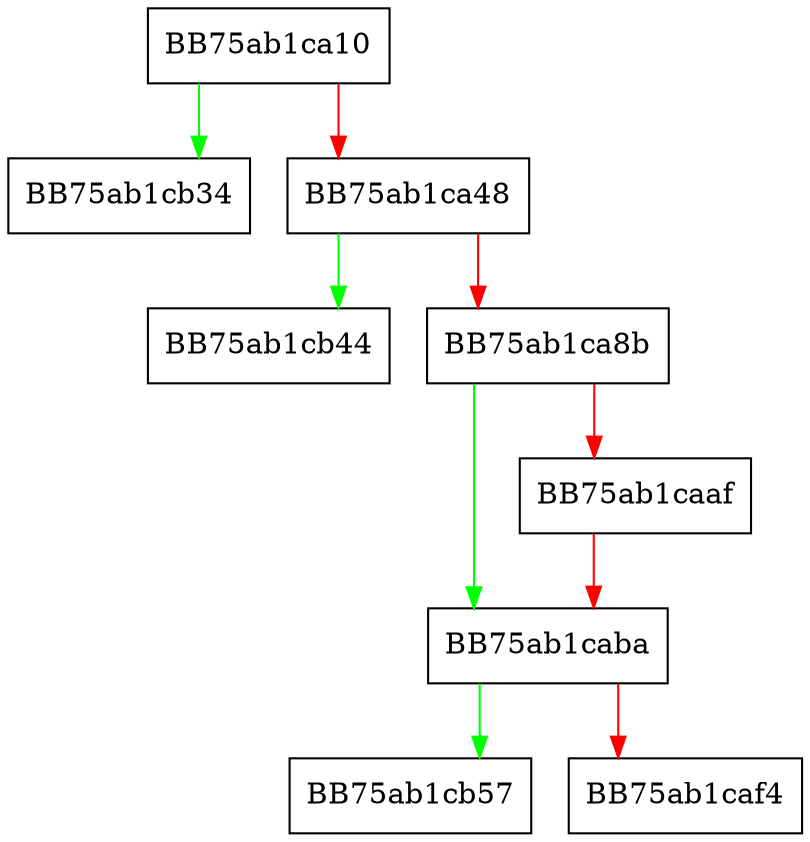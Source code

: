 digraph GzipCompress {
  node [shape="box"];
  graph [splines=ortho];
  BB75ab1ca10 -> BB75ab1cb34 [color="green"];
  BB75ab1ca10 -> BB75ab1ca48 [color="red"];
  BB75ab1ca48 -> BB75ab1cb44 [color="green"];
  BB75ab1ca48 -> BB75ab1ca8b [color="red"];
  BB75ab1ca8b -> BB75ab1caba [color="green"];
  BB75ab1ca8b -> BB75ab1caaf [color="red"];
  BB75ab1caaf -> BB75ab1caba [color="red"];
  BB75ab1caba -> BB75ab1cb57 [color="green"];
  BB75ab1caba -> BB75ab1caf4 [color="red"];
}